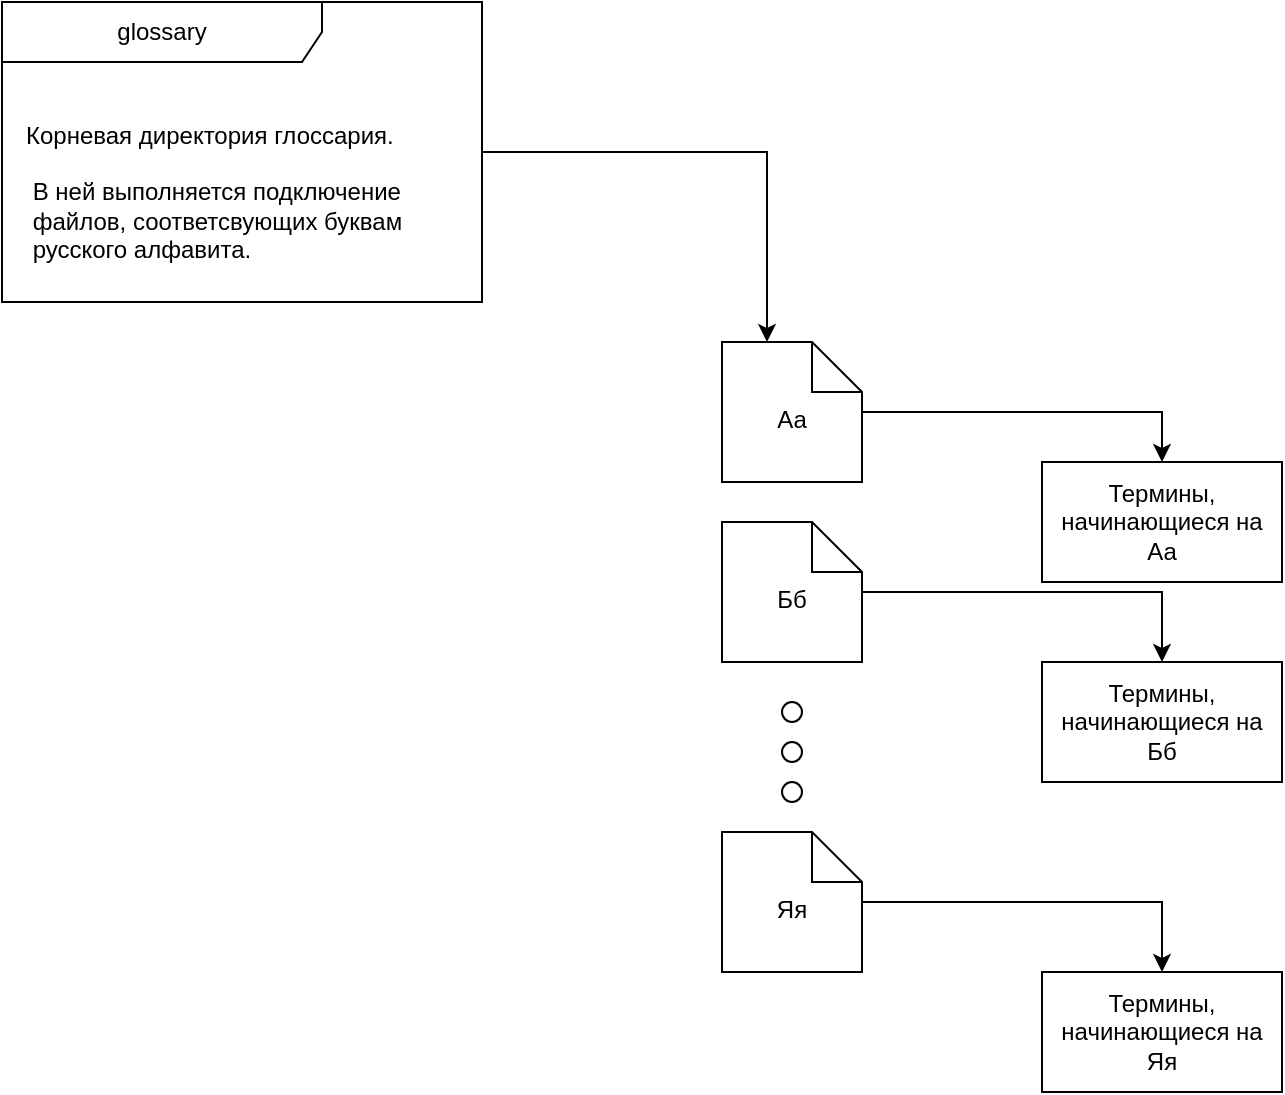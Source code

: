 <mxfile version="24.6.1" type="device">
  <diagram name="Страница — 1" id="_tgUnVWahCkvTzuhwSb7">
    <mxGraphModel dx="869" dy="512" grid="1" gridSize="10" guides="1" tooltips="1" connect="1" arrows="1" fold="1" page="1" pageScale="1" pageWidth="827" pageHeight="1169" math="0" shadow="0">
      <root>
        <mxCell id="0" />
        <mxCell id="1" parent="0" />
        <mxCell id="KYs1S1e0pf-8GjBk7WKy-5" value="glossary" style="shape=umlFrame;whiteSpace=wrap;html=1;pointerEvents=0;recursiveResize=0;container=1;collapsible=0;width=160;height=30;" vertex="1" parent="1">
          <mxGeometry x="80" y="80" width="240" height="150" as="geometry" />
        </mxCell>
        <mxCell id="KYs1S1e0pf-8GjBk7WKy-6" value="Корневая директория глоссария.&amp;nbsp;&lt;div&gt;&lt;br&gt;&lt;/div&gt;&lt;div&gt;&amp;nbsp;В ней выполняется подключение&lt;/div&gt;&lt;div&gt;&amp;nbsp;файлов,&amp;nbsp;&lt;span style=&quot;background-color: initial;&quot;&gt;соответсвующих буквам&lt;/span&gt;&lt;/div&gt;&lt;div&gt;&lt;span style=&quot;background-color: initial;&quot;&gt;&amp;nbsp;русского алфавита.&amp;nbsp;&lt;/span&gt;&lt;/div&gt;" style="text;html=1;align=left;verticalAlign=middle;resizable=0;points=[];autosize=1;strokeColor=none;fillColor=none;" vertex="1" parent="KYs1S1e0pf-8GjBk7WKy-5">
          <mxGeometry x="10" y="50" width="210" height="90" as="geometry" />
        </mxCell>
        <mxCell id="KYs1S1e0pf-8GjBk7WKy-20" value="" style="group" vertex="1" connectable="0" parent="1">
          <mxGeometry x="440" y="250" width="70" height="315" as="geometry" />
        </mxCell>
        <mxCell id="KYs1S1e0pf-8GjBk7WKy-9" value="Аа" style="shape=note2;boundedLbl=1;whiteSpace=wrap;html=1;size=25;verticalAlign=top;align=center;" vertex="1" parent="KYs1S1e0pf-8GjBk7WKy-20">
          <mxGeometry width="70" height="70" as="geometry" />
        </mxCell>
        <mxCell id="KYs1S1e0pf-8GjBk7WKy-12" value="Бб" style="shape=note2;boundedLbl=1;whiteSpace=wrap;html=1;size=25;verticalAlign=top;align=center;" vertex="1" parent="KYs1S1e0pf-8GjBk7WKy-20">
          <mxGeometry y="90" width="70" height="70" as="geometry" />
        </mxCell>
        <mxCell id="KYs1S1e0pf-8GjBk7WKy-19" value="" style="group" vertex="1" connectable="0" parent="KYs1S1e0pf-8GjBk7WKy-20">
          <mxGeometry y="180" width="70" height="135" as="geometry" />
        </mxCell>
        <mxCell id="KYs1S1e0pf-8GjBk7WKy-13" value="Яя" style="shape=note2;boundedLbl=1;whiteSpace=wrap;html=1;size=25;verticalAlign=top;align=center;" vertex="1" parent="KYs1S1e0pf-8GjBk7WKy-19">
          <mxGeometry y="65" width="70" height="70" as="geometry" />
        </mxCell>
        <mxCell id="KYs1S1e0pf-8GjBk7WKy-17" value="" style="group" vertex="1" connectable="0" parent="KYs1S1e0pf-8GjBk7WKy-19">
          <mxGeometry x="30" width="10" height="50" as="geometry" />
        </mxCell>
        <mxCell id="KYs1S1e0pf-8GjBk7WKy-14" value="" style="ellipse;" vertex="1" parent="KYs1S1e0pf-8GjBk7WKy-17">
          <mxGeometry width="10" height="10" as="geometry" />
        </mxCell>
        <mxCell id="KYs1S1e0pf-8GjBk7WKy-15" value="" style="ellipse;" vertex="1" parent="KYs1S1e0pf-8GjBk7WKy-17">
          <mxGeometry y="20" width="10" height="10" as="geometry" />
        </mxCell>
        <mxCell id="KYs1S1e0pf-8GjBk7WKy-16" value="" style="ellipse;" vertex="1" parent="KYs1S1e0pf-8GjBk7WKy-17">
          <mxGeometry y="40" width="10" height="10" as="geometry" />
        </mxCell>
        <mxCell id="KYs1S1e0pf-8GjBk7WKy-21" style="edgeStyle=orthogonalEdgeStyle;rounded=0;orthogonalLoop=1;jettySize=auto;html=1;entryX=0;entryY=0;entryDx=22.5;entryDy=0;entryPerimeter=0;" edge="1" parent="1" source="KYs1S1e0pf-8GjBk7WKy-5" target="KYs1S1e0pf-8GjBk7WKy-9">
          <mxGeometry relative="1" as="geometry" />
        </mxCell>
        <mxCell id="KYs1S1e0pf-8GjBk7WKy-22" value="Термины, начинающиеся на Аа" style="rounded=0;whiteSpace=wrap;html=1;" vertex="1" parent="1">
          <mxGeometry x="600" y="310" width="120" height="60" as="geometry" />
        </mxCell>
        <mxCell id="KYs1S1e0pf-8GjBk7WKy-23" value="Термины, начинающиеся на Бб" style="rounded=0;whiteSpace=wrap;html=1;" vertex="1" parent="1">
          <mxGeometry x="600" y="410" width="120" height="60" as="geometry" />
        </mxCell>
        <mxCell id="KYs1S1e0pf-8GjBk7WKy-24" value="Термины, начинающиеся на Яя" style="rounded=0;whiteSpace=wrap;html=1;" vertex="1" parent="1">
          <mxGeometry x="600" y="565" width="120" height="60" as="geometry" />
        </mxCell>
        <mxCell id="KYs1S1e0pf-8GjBk7WKy-25" style="edgeStyle=orthogonalEdgeStyle;rounded=0;orthogonalLoop=1;jettySize=auto;html=1;entryX=0.5;entryY=0;entryDx=0;entryDy=0;" edge="1" parent="1" source="KYs1S1e0pf-8GjBk7WKy-9" target="KYs1S1e0pf-8GjBk7WKy-22">
          <mxGeometry relative="1" as="geometry" />
        </mxCell>
        <mxCell id="KYs1S1e0pf-8GjBk7WKy-26" style="edgeStyle=orthogonalEdgeStyle;rounded=0;orthogonalLoop=1;jettySize=auto;html=1;entryX=0.5;entryY=0;entryDx=0;entryDy=0;" edge="1" parent="1" source="KYs1S1e0pf-8GjBk7WKy-12" target="KYs1S1e0pf-8GjBk7WKy-23">
          <mxGeometry relative="1" as="geometry" />
        </mxCell>
        <mxCell id="KYs1S1e0pf-8GjBk7WKy-27" style="edgeStyle=orthogonalEdgeStyle;rounded=0;orthogonalLoop=1;jettySize=auto;html=1;entryX=0.5;entryY=0;entryDx=0;entryDy=0;" edge="1" parent="1" source="KYs1S1e0pf-8GjBk7WKy-13" target="KYs1S1e0pf-8GjBk7WKy-24">
          <mxGeometry relative="1" as="geometry" />
        </mxCell>
      </root>
    </mxGraphModel>
  </diagram>
</mxfile>
